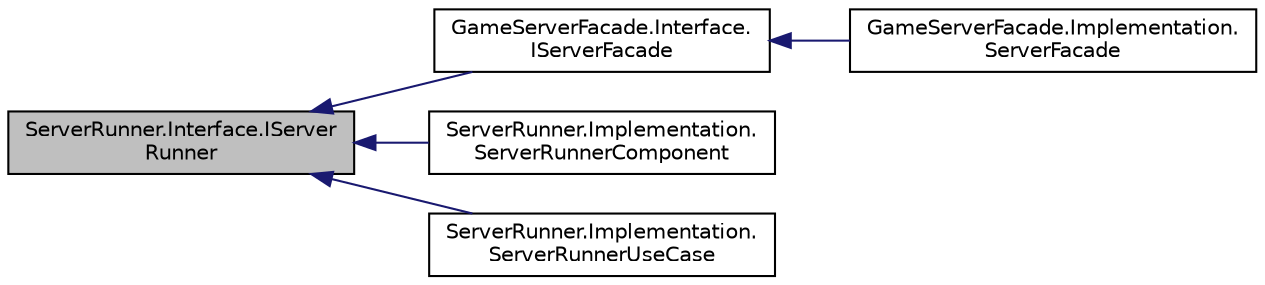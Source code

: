 digraph "ServerRunner.Interface.IServerRunner"
{
  edge [fontname="Helvetica",fontsize="10",labelfontname="Helvetica",labelfontsize="10"];
  node [fontname="Helvetica",fontsize="10",shape=record];
  rankdir="LR";
  Node1 [label="ServerRunner.Interface.IServer\lRunner",height=0.2,width=0.4,color="black", fillcolor="grey75", style="filled" fontcolor="black"];
  Node1 -> Node2 [dir="back",color="midnightblue",fontsize="10",style="solid",fontname="Helvetica"];
  Node2 [label="GameServerFacade.Interface.\lIServerFacade",height=0.2,width=0.4,color="black", fillcolor="white", style="filled",URL="$interface_game_server_facade_1_1_interface_1_1_i_server_facade.html"];
  Node2 -> Node3 [dir="back",color="midnightblue",fontsize="10",style="solid",fontname="Helvetica"];
  Node3 [label="GameServerFacade.Implementation.\lServerFacade",height=0.2,width=0.4,color="black", fillcolor="white", style="filled",URL="$class_game_server_facade_1_1_implementation_1_1_server_facade.html"];
  Node1 -> Node4 [dir="back",color="midnightblue",fontsize="10",style="solid",fontname="Helvetica"];
  Node4 [label="ServerRunner.Implementation.\lServerRunnerComponent",height=0.2,width=0.4,color="black", fillcolor="white", style="filled",URL="$class_server_runner_1_1_implementation_1_1_server_runner_component.html"];
  Node1 -> Node5 [dir="back",color="midnightblue",fontsize="10",style="solid",fontname="Helvetica"];
  Node5 [label="ServerRunner.Implementation.\lServerRunnerUseCase",height=0.2,width=0.4,color="black", fillcolor="white", style="filled",URL="$class_server_runner_1_1_implementation_1_1_server_runner_use_case.html"];
}
